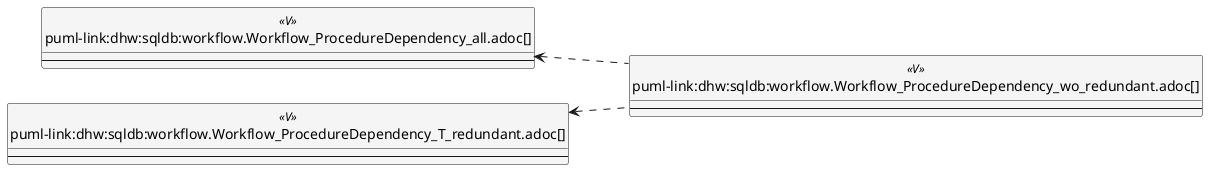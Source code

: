 @startuml
left to right direction
'top to bottom direction
hide circle
'avoide "." issues:
set namespaceSeparator none


skinparam class {
  BackgroundColor White
  BackgroundColor<<FN>> Yellow
  BackgroundColor<<FS>> Yellow
  BackgroundColor<<FT>> LightGray
  BackgroundColor<<IF>> Yellow
  BackgroundColor<<IS>> Yellow
  BackgroundColor<<P>> Aqua
  BackgroundColor<<PC>> Aqua
  BackgroundColor<<SN>> Yellow
  BackgroundColor<<SO>> SlateBlue
  BackgroundColor<<TF>> LightGray
  BackgroundColor<<TR>> Tomato
  BackgroundColor<<U>> White
  BackgroundColor<<V>> WhiteSmoke
  BackgroundColor<<X>> Aqua
  BackgroundColor<<external>> AliceBlue
}


entity "puml-link:dhw:sqldb:workflow.Workflow_ProcedureDependency_all.adoc[]" as workflow.Workflow_ProcedureDependency_all << V >> {
  --
}

entity "puml-link:dhw:sqldb:workflow.Workflow_ProcedureDependency_T_redundant.adoc[]" as workflow.Workflow_ProcedureDependency_T_redundant << V >> {
  --
}

entity "puml-link:dhw:sqldb:workflow.Workflow_ProcedureDependency_wo_redundant.adoc[]" as workflow.Workflow_ProcedureDependency_wo_redundant << V >> {
  --
}

workflow.Workflow_ProcedureDependency_all <.. workflow.Workflow_ProcedureDependency_wo_redundant
workflow.Workflow_ProcedureDependency_T_redundant <.. workflow.Workflow_ProcedureDependency_wo_redundant
@enduml

